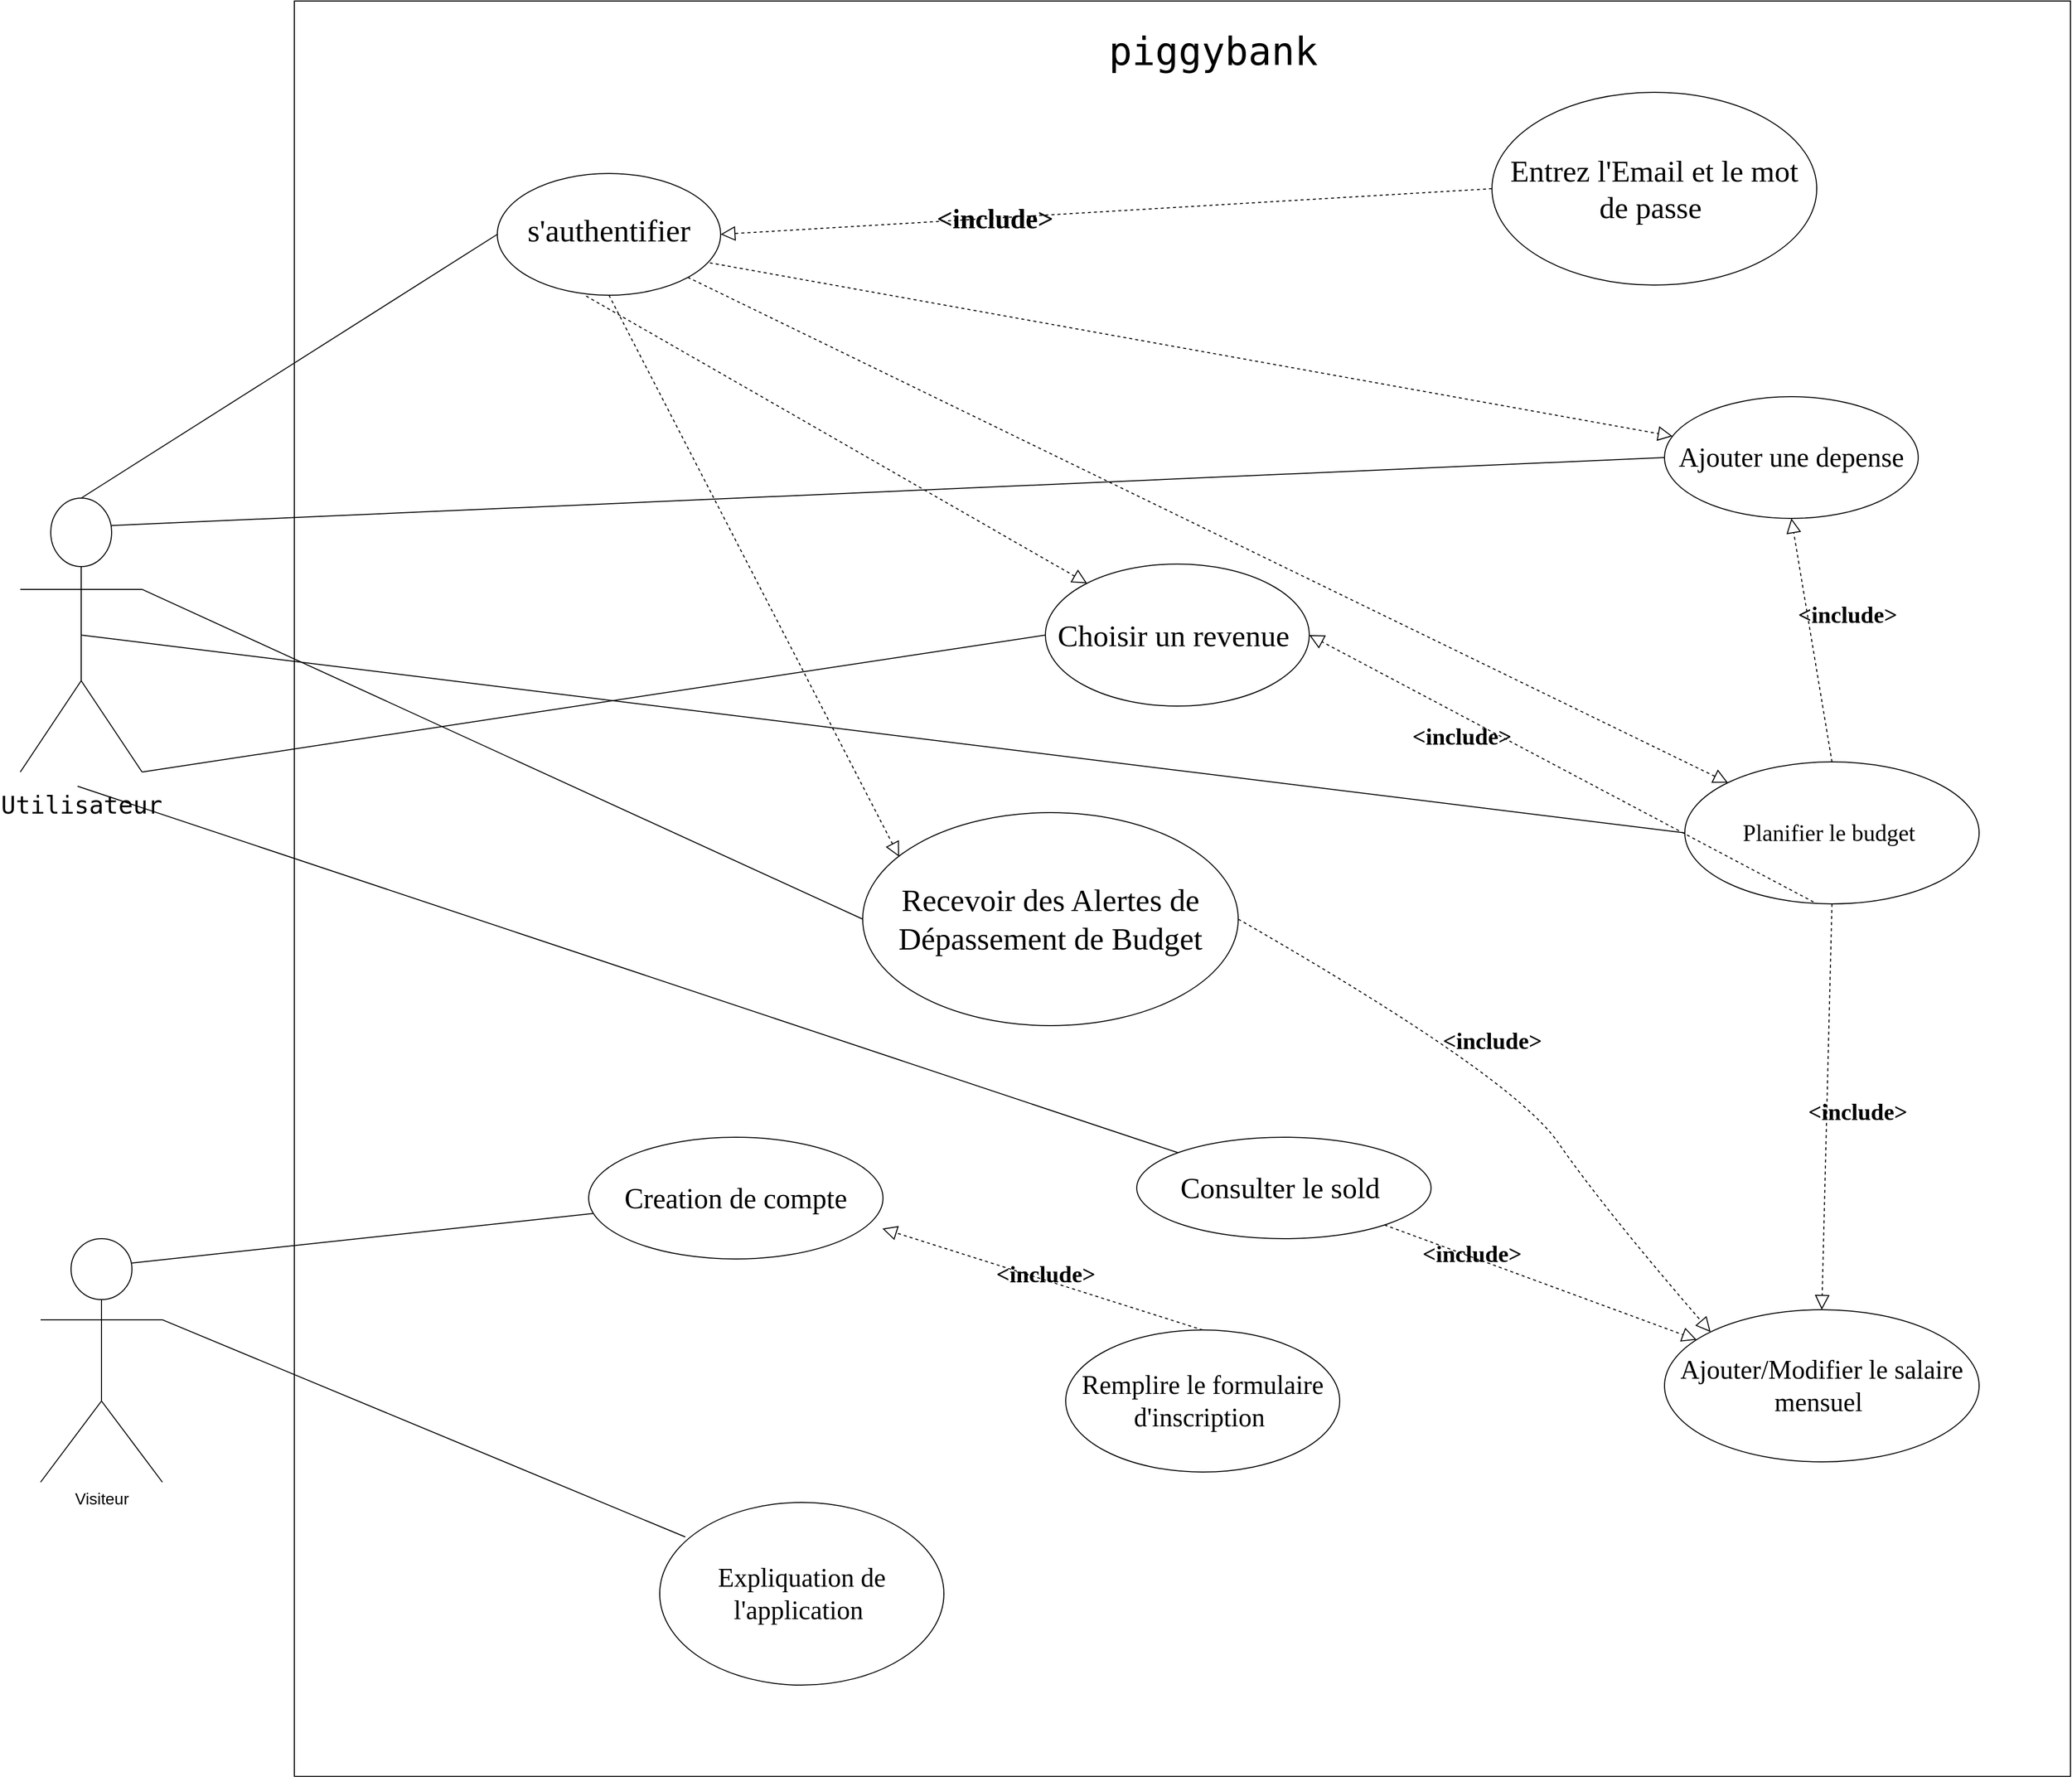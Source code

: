 <mxfile version="22.1.18" type="device">
  <diagram name="Page-1" id="m2U5YF-lQBZpOmQZXZJa">
    <mxGraphModel dx="2966" dy="1772" grid="1" gridSize="10" guides="1" tooltips="1" connect="1" arrows="1" fold="1" page="1" pageScale="1" pageWidth="827" pageHeight="1169" math="0" shadow="0">
      <root>
        <mxCell id="0" />
        <mxCell id="1" parent="0" />
        <mxCell id="Q2pjw4-SEZHxAqe54vHo-1" value="&lt;pre&gt;&lt;font style=&quot;font-size: 24px;&quot;&gt;Utilisateur&lt;/font&gt;&lt;/pre&gt;" style="shape=umlActor;verticalLabelPosition=bottom;verticalAlign=top;html=1;outlineConnect=0;points=[[0,0.333,0,0,0],[0,1,0,0,0],[0.25,0.1,0,0,0],[0.47,1,0,0,14],[0.5,0,0,0,0],[0.5,0.5,0,0,0],[0.75,0.1,0,0,0],[1,0.333,0,0,0],[1,1,0,0,0]];" parent="1" vertex="1">
          <mxGeometry x="90" y="530" width="120" height="270" as="geometry" />
        </mxCell>
        <mxCell id="Q2pjw4-SEZHxAqe54vHo-3" value="" style="whiteSpace=wrap;html=1;aspect=fixed;shadow=0;" parent="1" vertex="1">
          <mxGeometry x="360" y="40" width="1750" height="1750" as="geometry" />
        </mxCell>
        <mxCell id="Q2pjw4-SEZHxAqe54vHo-6" value="&lt;pre style=&quot;line-height: 340%;&quot;&gt;&lt;font face=&quot;Times New Roman&quot; style=&quot;font-size: 31px;&quot;&gt;s&#39;authentifier&lt;/font&gt;&lt;/pre&gt;" style="ellipse;whiteSpace=wrap;html=1;align=center;" parent="1" vertex="1">
          <mxGeometry x="560" y="210" width="220" height="120" as="geometry" />
        </mxCell>
        <mxCell id="Q2pjw4-SEZHxAqe54vHo-7" value="&lt;pre&gt;&lt;font face=&quot;Times New Roman&quot; style=&quot;font-size: 27px;&quot;&gt;Ajouter une depense&lt;/font&gt;&lt;/pre&gt;" style="ellipse;whiteSpace=wrap;html=1;" parent="1" vertex="1">
          <mxGeometry x="1710" y="430" width="250" height="120" as="geometry" />
        </mxCell>
        <mxCell id="Q2pjw4-SEZHxAqe54vHo-8" value="&lt;pre&gt;&lt;font face=&quot;Times New Roman&quot; style=&quot;font-size: 30px;&quot;&gt;Choisir un revenue&amp;nbsp;&lt;/font&gt;&lt;/pre&gt;" style="ellipse;whiteSpace=wrap;html=1;" parent="1" vertex="1">
          <mxGeometry x="1100" y="595" width="260" height="140" as="geometry" />
        </mxCell>
        <mxCell id="Q2pjw4-SEZHxAqe54vHo-9" value="&lt;pre&gt;&lt;font face=&quot;Times New Roman&quot; style=&quot;font-size: 23px;&quot;&gt;Planifier le budget&amp;nbsp;&lt;/font&gt;&lt;/pre&gt;" style="ellipse;whiteSpace=wrap;html=1;" parent="1" vertex="1">
          <mxGeometry x="1730" y="790" width="290" height="140" as="geometry" />
        </mxCell>
        <mxCell id="Q2pjw4-SEZHxAqe54vHo-10" value="&lt;pre&gt;&lt;font face=&quot;Times New Roman&quot; style=&quot;font-size: 29px;&quot;&gt;Consulter le sold&amp;nbsp;&lt;/font&gt;&lt;/pre&gt;" style="ellipse;whiteSpace=wrap;html=1;" parent="1" vertex="1">
          <mxGeometry x="1190" y="1160" width="290" height="100" as="geometry" />
        </mxCell>
        <mxCell id="Q2pjw4-SEZHxAqe54vHo-41" value="&lt;pre&gt;&lt;font style=&quot;font-size: 38px;&quot;&gt;piggybank&lt;/font&gt;&lt;/pre&gt;" style="text;html=1;align=center;verticalAlign=middle;resizable=0;points=[];autosize=1;strokeColor=none;fillColor=none;" parent="1" vertex="1">
          <mxGeometry x="1150" y="50" width="230" height="80" as="geometry" />
        </mxCell>
        <mxCell id="PZbiNgYoIxkUbkpYeZ7E-2" value="&lt;font face=&quot;Times New Roman&quot; style=&quot;font-size: 28px;&quot;&gt;Creation de compte&lt;/font&gt;" style="ellipse;whiteSpace=wrap;html=1;" vertex="1" parent="1">
          <mxGeometry x="650" y="1160" width="290" height="120" as="geometry" />
        </mxCell>
        <mxCell id="PZbiNgYoIxkUbkpYeZ7E-5" value="&lt;font face=&quot;Times New Roman&quot; style=&quot;font-size: 31px;&quot;&gt;Recevoir des Alertes de Dépassement de Budget&lt;/font&gt;" style="ellipse;whiteSpace=wrap;html=1;" vertex="1" parent="1">
          <mxGeometry x="920" y="840" width="370" height="210" as="geometry" />
        </mxCell>
        <mxCell id="PZbiNgYoIxkUbkpYeZ7E-6" style="edgeStyle=orthogonalEdgeStyle;rounded=0;orthogonalLoop=1;jettySize=auto;html=1;exitX=0.5;exitY=1;exitDx=0;exitDy=0;" edge="1" parent="1" source="Q2pjw4-SEZHxAqe54vHo-3" target="Q2pjw4-SEZHxAqe54vHo-3">
          <mxGeometry relative="1" as="geometry" />
        </mxCell>
        <mxCell id="PZbiNgYoIxkUbkpYeZ7E-8" style="edgeStyle=orthogonalEdgeStyle;rounded=0;orthogonalLoop=1;jettySize=auto;html=1;exitX=0.5;exitY=1;exitDx=0;exitDy=0;" edge="1" parent="1" source="Q2pjw4-SEZHxAqe54vHo-3" target="Q2pjw4-SEZHxAqe54vHo-3">
          <mxGeometry relative="1" as="geometry" />
        </mxCell>
        <mxCell id="PZbiNgYoIxkUbkpYeZ7E-219" value="" style="endArrow=none;html=1;rounded=0;fontSize=12;startSize=8;endSize=8;curved=1;exitX=0.5;exitY=0;exitDx=0;exitDy=0;exitPerimeter=0;entryX=0;entryY=0.5;entryDx=0;entryDy=0;" edge="1" parent="1" source="Q2pjw4-SEZHxAqe54vHo-1" target="Q2pjw4-SEZHxAqe54vHo-6">
          <mxGeometry width="50" height="50" relative="1" as="geometry">
            <mxPoint x="1060" y="740" as="sourcePoint" />
            <mxPoint x="1110" y="690" as="targetPoint" />
          </mxGeometry>
        </mxCell>
        <mxCell id="PZbiNgYoIxkUbkpYeZ7E-220" value="" style="endArrow=none;html=1;rounded=0;fontSize=12;startSize=8;endSize=8;curved=1;exitX=0.75;exitY=0.1;exitDx=0;exitDy=0;exitPerimeter=0;entryX=0;entryY=0.5;entryDx=0;entryDy=0;" edge="1" parent="1" source="Q2pjw4-SEZHxAqe54vHo-1" target="Q2pjw4-SEZHxAqe54vHo-7">
          <mxGeometry width="50" height="50" relative="1" as="geometry">
            <mxPoint x="1060" y="740" as="sourcePoint" />
            <mxPoint x="1110" y="690" as="targetPoint" />
          </mxGeometry>
        </mxCell>
        <mxCell id="PZbiNgYoIxkUbkpYeZ7E-221" value="" style="endArrow=none;html=1;rounded=0;fontSize=12;startSize=8;endSize=8;curved=1;exitX=0.5;exitY=0.5;exitDx=0;exitDy=0;exitPerimeter=0;entryX=0;entryY=0.5;entryDx=0;entryDy=0;" edge="1" parent="1" source="Q2pjw4-SEZHxAqe54vHo-1" target="Q2pjw4-SEZHxAqe54vHo-9">
          <mxGeometry width="50" height="50" relative="1" as="geometry">
            <mxPoint x="1060" y="740" as="sourcePoint" />
            <mxPoint x="1110" y="690" as="targetPoint" />
          </mxGeometry>
        </mxCell>
        <mxCell id="PZbiNgYoIxkUbkpYeZ7E-222" value="" style="endArrow=none;html=1;rounded=0;fontSize=12;startSize=8;endSize=8;curved=1;exitX=1;exitY=0.333;exitDx=0;exitDy=0;exitPerimeter=0;entryX=0;entryY=0.5;entryDx=0;entryDy=0;" edge="1" parent="1" source="Q2pjw4-SEZHxAqe54vHo-1" target="PZbiNgYoIxkUbkpYeZ7E-5">
          <mxGeometry width="50" height="50" relative="1" as="geometry">
            <mxPoint x="1060" y="740" as="sourcePoint" />
            <mxPoint x="1110" y="690" as="targetPoint" />
          </mxGeometry>
        </mxCell>
        <mxCell id="PZbiNgYoIxkUbkpYeZ7E-223" value="" style="endArrow=none;html=1;rounded=0;fontSize=12;startSize=8;endSize=8;curved=1;exitX=1;exitY=1;exitDx=0;exitDy=0;exitPerimeter=0;entryX=0;entryY=0.5;entryDx=0;entryDy=0;" edge="1" parent="1" source="Q2pjw4-SEZHxAqe54vHo-1" target="Q2pjw4-SEZHxAqe54vHo-8">
          <mxGeometry width="50" height="50" relative="1" as="geometry">
            <mxPoint x="1060" y="740" as="sourcePoint" />
            <mxPoint x="1110" y="690" as="targetPoint" />
          </mxGeometry>
        </mxCell>
        <mxCell id="PZbiNgYoIxkUbkpYeZ7E-224" value="" style="endArrow=none;html=1;rounded=0;fontSize=12;startSize=8;endSize=8;curved=1;exitX=0.47;exitY=1;exitDx=0;exitDy=14;exitPerimeter=0;" edge="1" parent="1" source="Q2pjw4-SEZHxAqe54vHo-1" target="Q2pjw4-SEZHxAqe54vHo-10">
          <mxGeometry width="50" height="50" relative="1" as="geometry">
            <mxPoint x="1060" y="740" as="sourcePoint" />
            <mxPoint x="1110" y="690" as="targetPoint" />
          </mxGeometry>
        </mxCell>
        <mxCell id="PZbiNgYoIxkUbkpYeZ7E-225" value="" style="endArrow=none;html=1;rounded=0;fontSize=12;startSize=8;endSize=8;curved=1;exitX=0.75;exitY=0.1;exitDx=0;exitDy=0;exitPerimeter=0;" edge="1" parent="1" source="PZbiNgYoIxkUbkpYeZ7E-275" target="PZbiNgYoIxkUbkpYeZ7E-2">
          <mxGeometry width="50" height="50" relative="1" as="geometry">
            <mxPoint x="1060" y="740" as="sourcePoint" />
            <mxPoint x="1110" y="690" as="targetPoint" />
          </mxGeometry>
        </mxCell>
        <mxCell id="PZbiNgYoIxkUbkpYeZ7E-231" value="" style="endArrow=block;dashed=1;endFill=0;endSize=12;html=1;rounded=0;fontSize=12;curved=1;exitX=0.5;exitY=0;exitDx=0;exitDy=0;entryX=0.5;entryY=1;entryDx=0;entryDy=0;" edge="1" parent="1" source="Q2pjw4-SEZHxAqe54vHo-9" target="Q2pjw4-SEZHxAqe54vHo-7">
          <mxGeometry width="160" relative="1" as="geometry">
            <mxPoint x="1170" y="920" as="sourcePoint" />
            <mxPoint x="1330" y="920" as="targetPoint" />
            <Array as="points" />
          </mxGeometry>
        </mxCell>
        <mxCell id="PZbiNgYoIxkUbkpYeZ7E-232" style="edgeStyle=none;curved=1;rounded=0;orthogonalLoop=1;jettySize=auto;html=1;exitX=0.5;exitY=1;exitDx=0;exitDy=0;fontSize=12;startSize=8;endSize=8;" edge="1" parent="1" source="PZbiNgYoIxkUbkpYeZ7E-5" target="PZbiNgYoIxkUbkpYeZ7E-5">
          <mxGeometry relative="1" as="geometry" />
        </mxCell>
        <mxCell id="PZbiNgYoIxkUbkpYeZ7E-234" value="&lt;font face=&quot;Times New Roman&quot; style=&quot;font-size: 23px;&quot;&gt;&amp;lt;include&amp;gt;&lt;/font&gt;" style="text;align=center;fontStyle=1;verticalAlign=middle;spacingLeft=3;spacingRight=3;strokeColor=none;rotatable=0;points=[[0,0.5],[1,0.5]];portConstraint=eastwest;html=1;fontSize=16;" vertex="1" parent="1">
          <mxGeometry x="1820" y="620" width="140" height="50" as="geometry" />
        </mxCell>
        <mxCell id="PZbiNgYoIxkUbkpYeZ7E-235" value="&lt;font style=&quot;font-size: 30px;&quot; face=&quot;Times New Roman&quot;&gt;Entrez l&#39;Email et le mot de passe&amp;nbsp;&lt;/font&gt;" style="ellipse;whiteSpace=wrap;html=1;fontSize=16;" vertex="1" parent="1">
          <mxGeometry x="1540" y="130" width="320" height="190" as="geometry" />
        </mxCell>
        <mxCell id="PZbiNgYoIxkUbkpYeZ7E-236" value="" style="endArrow=block;dashed=1;endFill=0;endSize=12;html=1;rounded=0;fontSize=12;curved=1;exitX=0;exitY=0.5;exitDx=0;exitDy=0;entryX=1;entryY=0.5;entryDx=0;entryDy=0;" edge="1" parent="1" source="PZbiNgYoIxkUbkpYeZ7E-235" target="Q2pjw4-SEZHxAqe54vHo-6">
          <mxGeometry width="160" relative="1" as="geometry">
            <mxPoint x="1170" y="640" as="sourcePoint" />
            <mxPoint x="1330" y="640" as="targetPoint" />
          </mxGeometry>
        </mxCell>
        <mxCell id="PZbiNgYoIxkUbkpYeZ7E-238" value="&lt;font style=&quot;font-size: 27px;&quot; face=&quot;Times New Roman&quot;&gt;&amp;lt;include&amp;gt;&lt;/font&gt;" style="text;align=center;fontStyle=1;verticalAlign=middle;spacingLeft=3;spacingRight=3;strokeColor=none;rotatable=0;points=[[0,0.5],[1,0.5]];portConstraint=eastwest;html=1;fontSize=16;" vertex="1" parent="1">
          <mxGeometry x="950" y="240" width="200" height="30" as="geometry" />
        </mxCell>
        <mxCell id="PZbiNgYoIxkUbkpYeZ7E-243" value="" style="endArrow=block;dashed=1;endFill=0;endSize=12;html=1;rounded=0;fontSize=12;curved=1;exitX=0.437;exitY=0.986;exitDx=0;exitDy=0;exitPerimeter=0;entryX=1;entryY=0.5;entryDx=0;entryDy=0;" edge="1" parent="1" source="Q2pjw4-SEZHxAqe54vHo-9" target="Q2pjw4-SEZHxAqe54vHo-8">
          <mxGeometry width="160" relative="1" as="geometry">
            <mxPoint x="1170" y="830" as="sourcePoint" />
            <mxPoint x="1330" y="830" as="targetPoint" />
          </mxGeometry>
        </mxCell>
        <mxCell id="PZbiNgYoIxkUbkpYeZ7E-244" value="&lt;font face=&quot;Times New Roman&quot; style=&quot;font-size: 23px;&quot;&gt;&amp;lt;include&amp;gt;&lt;/font&gt;" style="text;align=center;fontStyle=1;verticalAlign=middle;spacingLeft=3;spacingRight=3;strokeColor=none;rotatable=0;points=[[0,0.5],[1,0.5]];portConstraint=eastwest;html=1;fontSize=16;" vertex="1" parent="1">
          <mxGeometry x="1440" y="740" width="140" height="50" as="geometry" />
        </mxCell>
        <mxCell id="PZbiNgYoIxkUbkpYeZ7E-246" value="&lt;font style=&quot;font-size: 26px;&quot; face=&quot;Times New Roman&quot;&gt;Remplire le formulaire d&#39;inscription&amp;nbsp;&lt;/font&gt;" style="ellipse;whiteSpace=wrap;html=1;fontSize=16;" vertex="1" parent="1">
          <mxGeometry x="1120" y="1350" width="270" height="140" as="geometry" />
        </mxCell>
        <mxCell id="PZbiNgYoIxkUbkpYeZ7E-253" value="" style="endArrow=block;dashed=1;endFill=0;endSize=12;html=1;rounded=0;fontSize=12;curved=1;exitX=0.5;exitY=0;exitDx=0;exitDy=0;entryX=0.998;entryY=0.75;entryDx=0;entryDy=0;entryPerimeter=0;" edge="1" parent="1" source="PZbiNgYoIxkUbkpYeZ7E-246" target="PZbiNgYoIxkUbkpYeZ7E-2">
          <mxGeometry width="160" relative="1" as="geometry">
            <mxPoint x="1170" y="810" as="sourcePoint" />
            <mxPoint x="1330" y="810" as="targetPoint" />
          </mxGeometry>
        </mxCell>
        <mxCell id="PZbiNgYoIxkUbkpYeZ7E-254" value="&lt;font face=&quot;Times New Roman&quot; style=&quot;font-size: 23px;&quot;&gt;&amp;lt;include&amp;gt;&lt;/font&gt;" style="text;align=center;fontStyle=1;verticalAlign=middle;spacingLeft=3;spacingRight=3;strokeColor=none;rotatable=0;points=[[0,0.5],[1,0.5]];portConstraint=eastwest;html=1;fontSize=16;" vertex="1" parent="1">
          <mxGeometry x="1030" y="1270" width="140" height="50" as="geometry" />
        </mxCell>
        <mxCell id="PZbiNgYoIxkUbkpYeZ7E-255" value="&lt;font style=&quot;font-size: 26px;&quot; face=&quot;Times New Roman&quot;&gt;Ajouter/Modifier le salaire mensuel&amp;nbsp;&lt;/font&gt;" style="ellipse;whiteSpace=wrap;html=1;fontSize=16;" vertex="1" parent="1">
          <mxGeometry x="1710" y="1330" width="310" height="150" as="geometry" />
        </mxCell>
        <mxCell id="PZbiNgYoIxkUbkpYeZ7E-256" value="" style="endArrow=block;dashed=1;endFill=0;endSize=12;html=1;rounded=0;fontSize=12;curved=1;" edge="1" parent="1" source="Q2pjw4-SEZHxAqe54vHo-10" target="PZbiNgYoIxkUbkpYeZ7E-255">
          <mxGeometry width="160" relative="1" as="geometry">
            <mxPoint x="1170" y="770" as="sourcePoint" />
            <mxPoint x="1330" y="770" as="targetPoint" />
          </mxGeometry>
        </mxCell>
        <mxCell id="PZbiNgYoIxkUbkpYeZ7E-257" value="&lt;font face=&quot;Times New Roman&quot; style=&quot;font-size: 23px;&quot;&gt;&amp;lt;include&amp;gt;&lt;/font&gt;" style="text;align=center;fontStyle=1;verticalAlign=middle;spacingLeft=3;spacingRight=3;strokeColor=none;rotatable=0;points=[[0,0.5],[1,0.5]];portConstraint=eastwest;html=1;fontSize=16;" vertex="1" parent="1">
          <mxGeometry x="1450" y="1250" width="140" height="50" as="geometry" />
        </mxCell>
        <mxCell id="PZbiNgYoIxkUbkpYeZ7E-260" value="" style="endArrow=block;dashed=1;endFill=0;endSize=12;html=1;rounded=0;fontSize=12;curved=1;exitX=0.5;exitY=1;exitDx=0;exitDy=0;entryX=0.5;entryY=0;entryDx=0;entryDy=0;" edge="1" parent="1" source="Q2pjw4-SEZHxAqe54vHo-9" target="PZbiNgYoIxkUbkpYeZ7E-255">
          <mxGeometry width="160" relative="1" as="geometry">
            <mxPoint x="1607" y="928" as="sourcePoint" />
            <mxPoint x="1152" y="960" as="targetPoint" />
          </mxGeometry>
        </mxCell>
        <mxCell id="PZbiNgYoIxkUbkpYeZ7E-261" value="&lt;font face=&quot;Times New Roman&quot; style=&quot;font-size: 23px;&quot;&gt;&amp;lt;include&amp;gt;&lt;/font&gt;" style="text;align=center;fontStyle=1;verticalAlign=middle;spacingLeft=3;spacingRight=3;strokeColor=none;rotatable=0;points=[[0,0.5],[1,0.5]];portConstraint=eastwest;html=1;fontSize=16;" vertex="1" parent="1">
          <mxGeometry x="1830" y="1110" width="140" height="50" as="geometry" />
        </mxCell>
        <mxCell id="PZbiNgYoIxkUbkpYeZ7E-262" value="" style="endArrow=block;dashed=1;endFill=0;endSize=12;html=1;rounded=0;fontSize=12;curved=1;exitX=1;exitY=0.5;exitDx=0;exitDy=0;entryX=0;entryY=0;entryDx=0;entryDy=0;" edge="1" parent="1" source="PZbiNgYoIxkUbkpYeZ7E-5" target="PZbiNgYoIxkUbkpYeZ7E-255">
          <mxGeometry width="160" relative="1" as="geometry">
            <mxPoint x="1607" y="928" as="sourcePoint" />
            <mxPoint x="1255" y="960" as="targetPoint" />
            <Array as="points">
              <mxPoint x="1560" y="1100" />
              <mxPoint x="1650" y="1230" />
            </Array>
          </mxGeometry>
        </mxCell>
        <mxCell id="PZbiNgYoIxkUbkpYeZ7E-263" value="&lt;font face=&quot;Times New Roman&quot; style=&quot;font-size: 23px;&quot;&gt;&amp;lt;include&amp;gt;&lt;/font&gt;" style="text;align=center;fontStyle=1;verticalAlign=middle;spacingLeft=3;spacingRight=3;strokeColor=none;rotatable=0;points=[[0,0.5],[1,0.5]];portConstraint=eastwest;html=1;fontSize=16;" vertex="1" parent="1">
          <mxGeometry x="1470" y="1040" width="140" height="50" as="geometry" />
        </mxCell>
        <mxCell id="PZbiNgYoIxkUbkpYeZ7E-265" value="" style="endArrow=block;dashed=1;endFill=0;endSize=12;html=1;rounded=0;fontSize=12;curved=1;exitX=1;exitY=1;exitDx=0;exitDy=0;entryX=0;entryY=0;entryDx=0;entryDy=0;" edge="1" parent="1" source="Q2pjw4-SEZHxAqe54vHo-6" target="Q2pjw4-SEZHxAqe54vHo-9">
          <mxGeometry width="160" relative="1" as="geometry">
            <mxPoint x="1170" y="890" as="sourcePoint" />
            <mxPoint x="1330" y="890" as="targetPoint" />
          </mxGeometry>
        </mxCell>
        <mxCell id="PZbiNgYoIxkUbkpYeZ7E-266" value="" style="endArrow=block;dashed=1;endFill=0;endSize=12;html=1;rounded=0;fontSize=12;curved=1;exitX=0.5;exitY=1;exitDx=0;exitDy=0;entryX=0.097;entryY=0.207;entryDx=0;entryDy=0;entryPerimeter=0;" edge="1" parent="1" source="Q2pjw4-SEZHxAqe54vHo-6" target="PZbiNgYoIxkUbkpYeZ7E-5">
          <mxGeometry width="160" relative="1" as="geometry">
            <mxPoint x="1170" y="890" as="sourcePoint" />
            <mxPoint x="1330" y="890" as="targetPoint" />
          </mxGeometry>
        </mxCell>
        <mxCell id="PZbiNgYoIxkUbkpYeZ7E-267" value="" style="endArrow=block;dashed=1;endFill=0;endSize=12;html=1;rounded=0;fontSize=12;curved=1;exitX=0.952;exitY=0.734;exitDx=0;exitDy=0;exitPerimeter=0;" edge="1" parent="1" source="Q2pjw4-SEZHxAqe54vHo-6" target="Q2pjw4-SEZHxAqe54vHo-7">
          <mxGeometry width="160" relative="1" as="geometry">
            <mxPoint x="1170" y="890" as="sourcePoint" />
            <mxPoint x="1330" y="890" as="targetPoint" />
          </mxGeometry>
        </mxCell>
        <mxCell id="PZbiNgYoIxkUbkpYeZ7E-269" value="" style="endArrow=block;dashed=1;endFill=0;endSize=12;html=1;rounded=0;fontSize=12;curved=1;exitX=0.398;exitY=1.007;exitDx=0;exitDy=0;exitPerimeter=0;" edge="1" parent="1" source="Q2pjw4-SEZHxAqe54vHo-6" target="Q2pjw4-SEZHxAqe54vHo-8">
          <mxGeometry width="160" relative="1" as="geometry">
            <mxPoint x="1170" y="890" as="sourcePoint" />
            <mxPoint x="1330" y="890" as="targetPoint" />
          </mxGeometry>
        </mxCell>
        <mxCell id="PZbiNgYoIxkUbkpYeZ7E-275" value="Visiteur" style="shape=umlActor;verticalLabelPosition=bottom;verticalAlign=top;html=1;fontSize=16;" vertex="1" parent="1">
          <mxGeometry x="110" y="1260" width="120" height="240" as="geometry" />
        </mxCell>
        <mxCell id="PZbiNgYoIxkUbkpYeZ7E-279" value="&lt;font style=&quot;font-size: 26px;&quot; face=&quot;Times New Roman&quot;&gt;Expliquation de l&#39;application&amp;nbsp;&lt;/font&gt;" style="ellipse;whiteSpace=wrap;html=1;fontSize=16;" vertex="1" parent="1">
          <mxGeometry x="720" y="1520" width="280" height="180" as="geometry" />
        </mxCell>
        <mxCell id="PZbiNgYoIxkUbkpYeZ7E-280" value="" style="endArrow=none;html=1;rounded=0;fontSize=12;startSize=8;endSize=8;curved=1;exitX=1;exitY=0.333;exitDx=0;exitDy=0;exitPerimeter=0;entryX=0.09;entryY=0.189;entryDx=0;entryDy=0;entryPerimeter=0;" edge="1" parent="1" source="PZbiNgYoIxkUbkpYeZ7E-275" target="PZbiNgYoIxkUbkpYeZ7E-279">
          <mxGeometry width="50" height="50" relative="1" as="geometry">
            <mxPoint x="210" y="1294" as="sourcePoint" />
            <mxPoint x="665" y="1245" as="targetPoint" />
          </mxGeometry>
        </mxCell>
      </root>
    </mxGraphModel>
  </diagram>
</mxfile>
